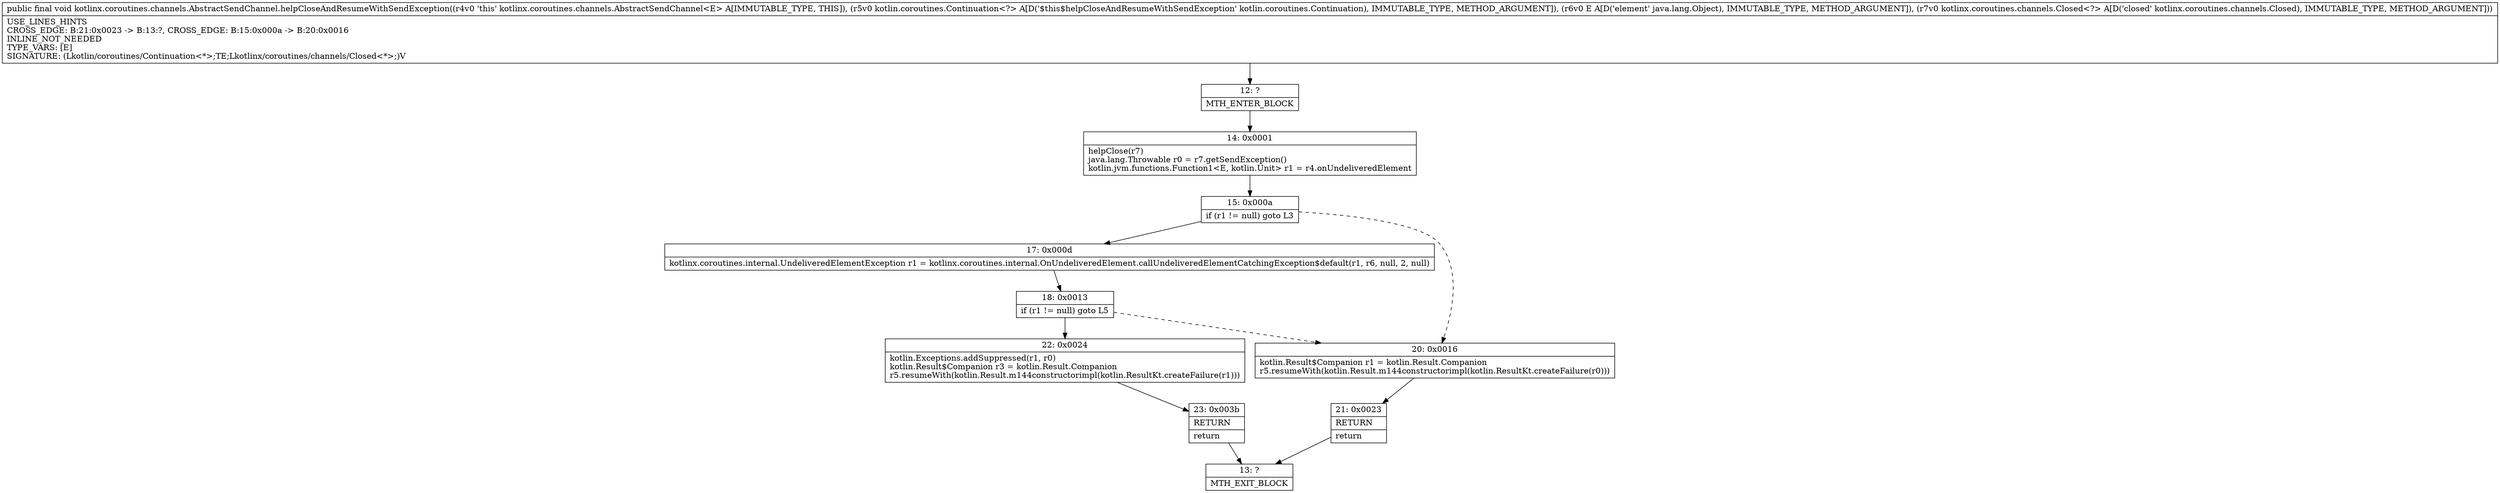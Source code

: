 digraph "CFG forkotlinx.coroutines.channels.AbstractSendChannel.helpCloseAndResumeWithSendException(Lkotlin\/coroutines\/Continuation;Ljava\/lang\/Object;Lkotlinx\/coroutines\/channels\/Closed;)V" {
Node_12 [shape=record,label="{12\:\ ?|MTH_ENTER_BLOCK\l}"];
Node_14 [shape=record,label="{14\:\ 0x0001|helpClose(r7)\ljava.lang.Throwable r0 = r7.getSendException()\lkotlin.jvm.functions.Function1\<E, kotlin.Unit\> r1 = r4.onUndeliveredElement\l}"];
Node_15 [shape=record,label="{15\:\ 0x000a|if (r1 != null) goto L3\l}"];
Node_17 [shape=record,label="{17\:\ 0x000d|kotlinx.coroutines.internal.UndeliveredElementException r1 = kotlinx.coroutines.internal.OnUndeliveredElement.callUndeliveredElementCatchingException$default(r1, r6, null, 2, null)\l}"];
Node_18 [shape=record,label="{18\:\ 0x0013|if (r1 != null) goto L5\l}"];
Node_22 [shape=record,label="{22\:\ 0x0024|kotlin.Exceptions.addSuppressed(r1, r0)\lkotlin.Result$Companion r3 = kotlin.Result.Companion\lr5.resumeWith(kotlin.Result.m144constructorimpl(kotlin.ResultKt.createFailure(r1)))\l}"];
Node_23 [shape=record,label="{23\:\ 0x003b|RETURN\l|return\l}"];
Node_13 [shape=record,label="{13\:\ ?|MTH_EXIT_BLOCK\l}"];
Node_20 [shape=record,label="{20\:\ 0x0016|kotlin.Result$Companion r1 = kotlin.Result.Companion\lr5.resumeWith(kotlin.Result.m144constructorimpl(kotlin.ResultKt.createFailure(r0)))\l}"];
Node_21 [shape=record,label="{21\:\ 0x0023|RETURN\l|return\l}"];
MethodNode[shape=record,label="{public final void kotlinx.coroutines.channels.AbstractSendChannel.helpCloseAndResumeWithSendException((r4v0 'this' kotlinx.coroutines.channels.AbstractSendChannel\<E\> A[IMMUTABLE_TYPE, THIS]), (r5v0 kotlin.coroutines.Continuation\<?\> A[D('$this$helpCloseAndResumeWithSendException' kotlin.coroutines.Continuation), IMMUTABLE_TYPE, METHOD_ARGUMENT]), (r6v0 E A[D('element' java.lang.Object), IMMUTABLE_TYPE, METHOD_ARGUMENT]), (r7v0 kotlinx.coroutines.channels.Closed\<?\> A[D('closed' kotlinx.coroutines.channels.Closed), IMMUTABLE_TYPE, METHOD_ARGUMENT]))  | USE_LINES_HINTS\lCROSS_EDGE: B:21:0x0023 \-\> B:13:?, CROSS_EDGE: B:15:0x000a \-\> B:20:0x0016\lINLINE_NOT_NEEDED\lTYPE_VARS: [E]\lSIGNATURE: (Lkotlin\/coroutines\/Continuation\<*\>;TE;Lkotlinx\/coroutines\/channels\/Closed\<*\>;)V\l}"];
MethodNode -> Node_12;Node_12 -> Node_14;
Node_14 -> Node_15;
Node_15 -> Node_17;
Node_15 -> Node_20[style=dashed];
Node_17 -> Node_18;
Node_18 -> Node_22;
Node_18 -> Node_20[style=dashed];
Node_22 -> Node_23;
Node_23 -> Node_13;
Node_20 -> Node_21;
Node_21 -> Node_13;
}

